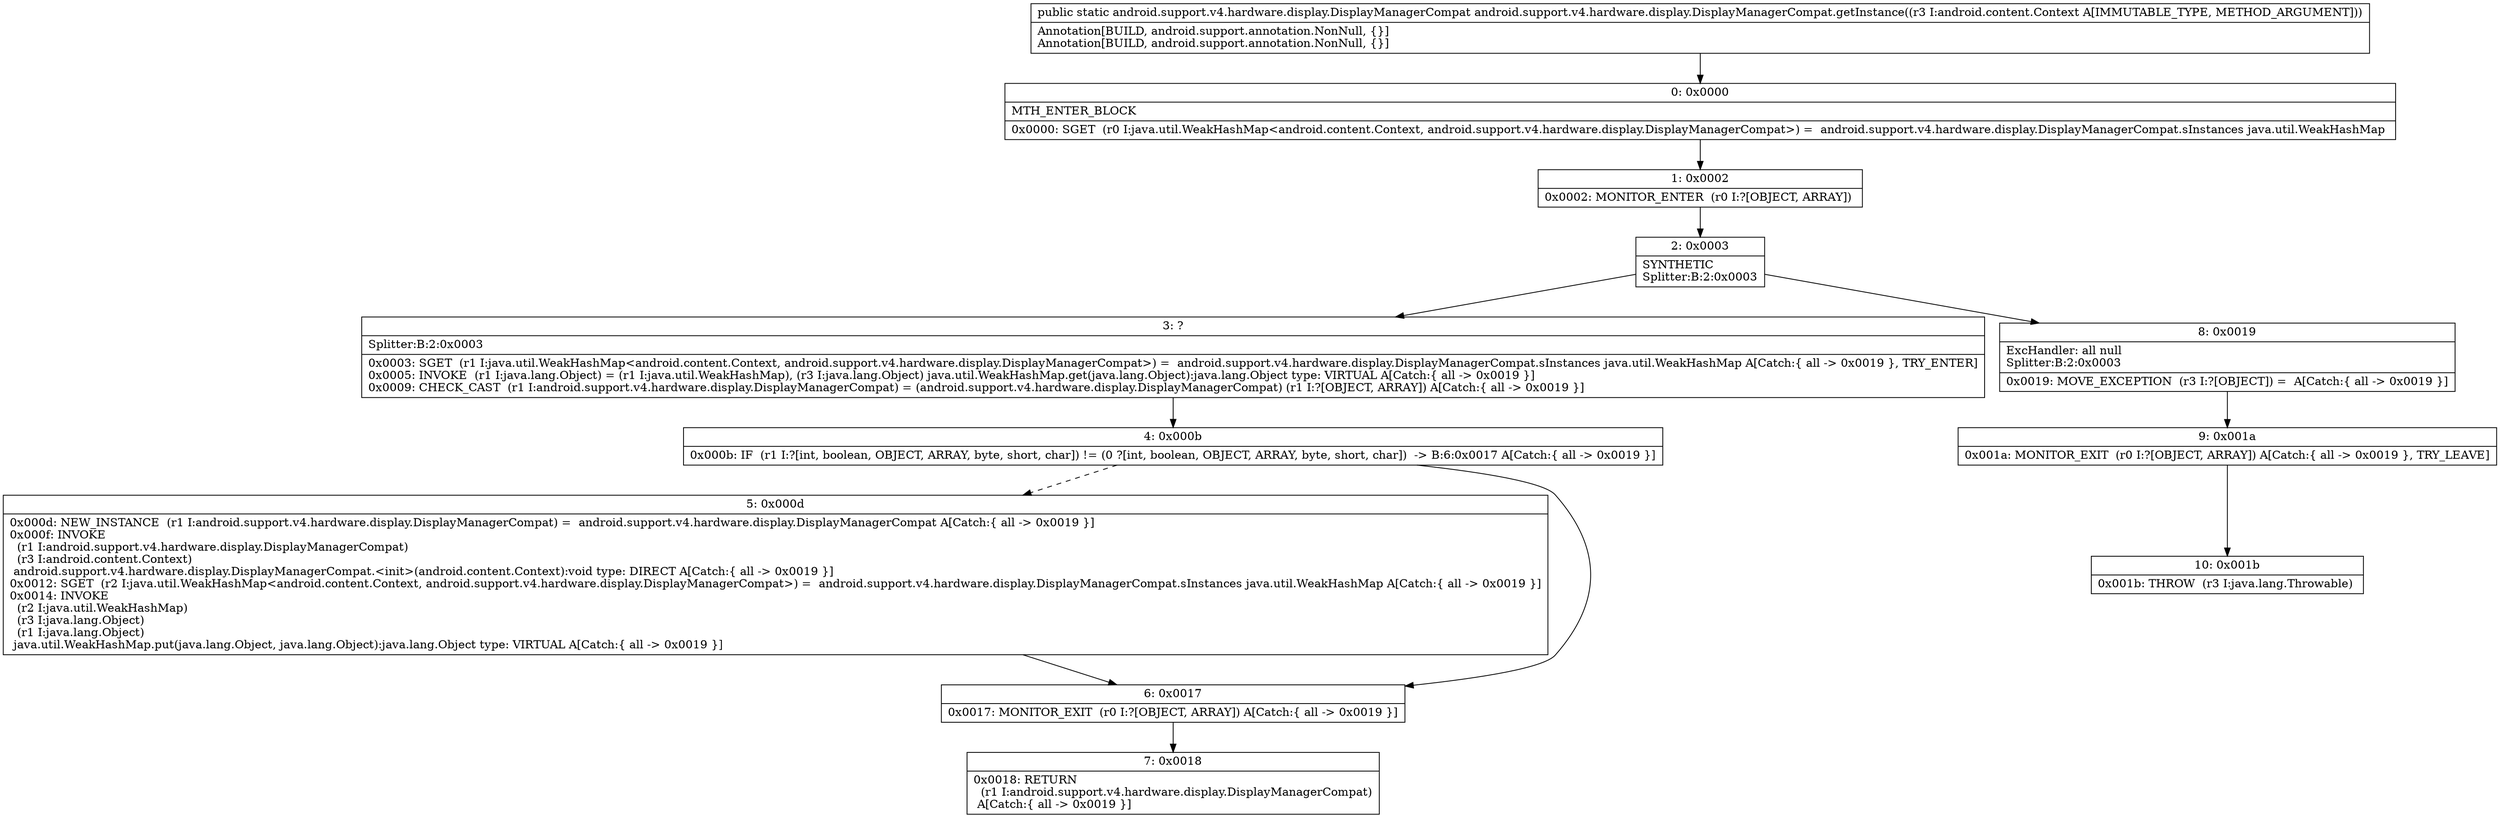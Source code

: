 digraph "CFG forandroid.support.v4.hardware.display.DisplayManagerCompat.getInstance(Landroid\/content\/Context;)Landroid\/support\/v4\/hardware\/display\/DisplayManagerCompat;" {
Node_0 [shape=record,label="{0\:\ 0x0000|MTH_ENTER_BLOCK\l|0x0000: SGET  (r0 I:java.util.WeakHashMap\<android.content.Context, android.support.v4.hardware.display.DisplayManagerCompat\>) =  android.support.v4.hardware.display.DisplayManagerCompat.sInstances java.util.WeakHashMap \l}"];
Node_1 [shape=record,label="{1\:\ 0x0002|0x0002: MONITOR_ENTER  (r0 I:?[OBJECT, ARRAY]) \l}"];
Node_2 [shape=record,label="{2\:\ 0x0003|SYNTHETIC\lSplitter:B:2:0x0003\l}"];
Node_3 [shape=record,label="{3\:\ ?|Splitter:B:2:0x0003\l|0x0003: SGET  (r1 I:java.util.WeakHashMap\<android.content.Context, android.support.v4.hardware.display.DisplayManagerCompat\>) =  android.support.v4.hardware.display.DisplayManagerCompat.sInstances java.util.WeakHashMap A[Catch:\{ all \-\> 0x0019 \}, TRY_ENTER]\l0x0005: INVOKE  (r1 I:java.lang.Object) = (r1 I:java.util.WeakHashMap), (r3 I:java.lang.Object) java.util.WeakHashMap.get(java.lang.Object):java.lang.Object type: VIRTUAL A[Catch:\{ all \-\> 0x0019 \}]\l0x0009: CHECK_CAST  (r1 I:android.support.v4.hardware.display.DisplayManagerCompat) = (android.support.v4.hardware.display.DisplayManagerCompat) (r1 I:?[OBJECT, ARRAY]) A[Catch:\{ all \-\> 0x0019 \}]\l}"];
Node_4 [shape=record,label="{4\:\ 0x000b|0x000b: IF  (r1 I:?[int, boolean, OBJECT, ARRAY, byte, short, char]) != (0 ?[int, boolean, OBJECT, ARRAY, byte, short, char])  \-\> B:6:0x0017 A[Catch:\{ all \-\> 0x0019 \}]\l}"];
Node_5 [shape=record,label="{5\:\ 0x000d|0x000d: NEW_INSTANCE  (r1 I:android.support.v4.hardware.display.DisplayManagerCompat) =  android.support.v4.hardware.display.DisplayManagerCompat A[Catch:\{ all \-\> 0x0019 \}]\l0x000f: INVOKE  \l  (r1 I:android.support.v4.hardware.display.DisplayManagerCompat)\l  (r3 I:android.content.Context)\l android.support.v4.hardware.display.DisplayManagerCompat.\<init\>(android.content.Context):void type: DIRECT A[Catch:\{ all \-\> 0x0019 \}]\l0x0012: SGET  (r2 I:java.util.WeakHashMap\<android.content.Context, android.support.v4.hardware.display.DisplayManagerCompat\>) =  android.support.v4.hardware.display.DisplayManagerCompat.sInstances java.util.WeakHashMap A[Catch:\{ all \-\> 0x0019 \}]\l0x0014: INVOKE  \l  (r2 I:java.util.WeakHashMap)\l  (r3 I:java.lang.Object)\l  (r1 I:java.lang.Object)\l java.util.WeakHashMap.put(java.lang.Object, java.lang.Object):java.lang.Object type: VIRTUAL A[Catch:\{ all \-\> 0x0019 \}]\l}"];
Node_6 [shape=record,label="{6\:\ 0x0017|0x0017: MONITOR_EXIT  (r0 I:?[OBJECT, ARRAY]) A[Catch:\{ all \-\> 0x0019 \}]\l}"];
Node_7 [shape=record,label="{7\:\ 0x0018|0x0018: RETURN  \l  (r1 I:android.support.v4.hardware.display.DisplayManagerCompat)\l A[Catch:\{ all \-\> 0x0019 \}]\l}"];
Node_8 [shape=record,label="{8\:\ 0x0019|ExcHandler: all null\lSplitter:B:2:0x0003\l|0x0019: MOVE_EXCEPTION  (r3 I:?[OBJECT]) =  A[Catch:\{ all \-\> 0x0019 \}]\l}"];
Node_9 [shape=record,label="{9\:\ 0x001a|0x001a: MONITOR_EXIT  (r0 I:?[OBJECT, ARRAY]) A[Catch:\{ all \-\> 0x0019 \}, TRY_LEAVE]\l}"];
Node_10 [shape=record,label="{10\:\ 0x001b|0x001b: THROW  (r3 I:java.lang.Throwable) \l}"];
MethodNode[shape=record,label="{public static android.support.v4.hardware.display.DisplayManagerCompat android.support.v4.hardware.display.DisplayManagerCompat.getInstance((r3 I:android.content.Context A[IMMUTABLE_TYPE, METHOD_ARGUMENT]))  | Annotation[BUILD, android.support.annotation.NonNull, \{\}]\lAnnotation[BUILD, android.support.annotation.NonNull, \{\}]\l}"];
MethodNode -> Node_0;
Node_0 -> Node_1;
Node_1 -> Node_2;
Node_2 -> Node_3;
Node_2 -> Node_8;
Node_3 -> Node_4;
Node_4 -> Node_5[style=dashed];
Node_4 -> Node_6;
Node_5 -> Node_6;
Node_6 -> Node_7;
Node_8 -> Node_9;
Node_9 -> Node_10;
}


